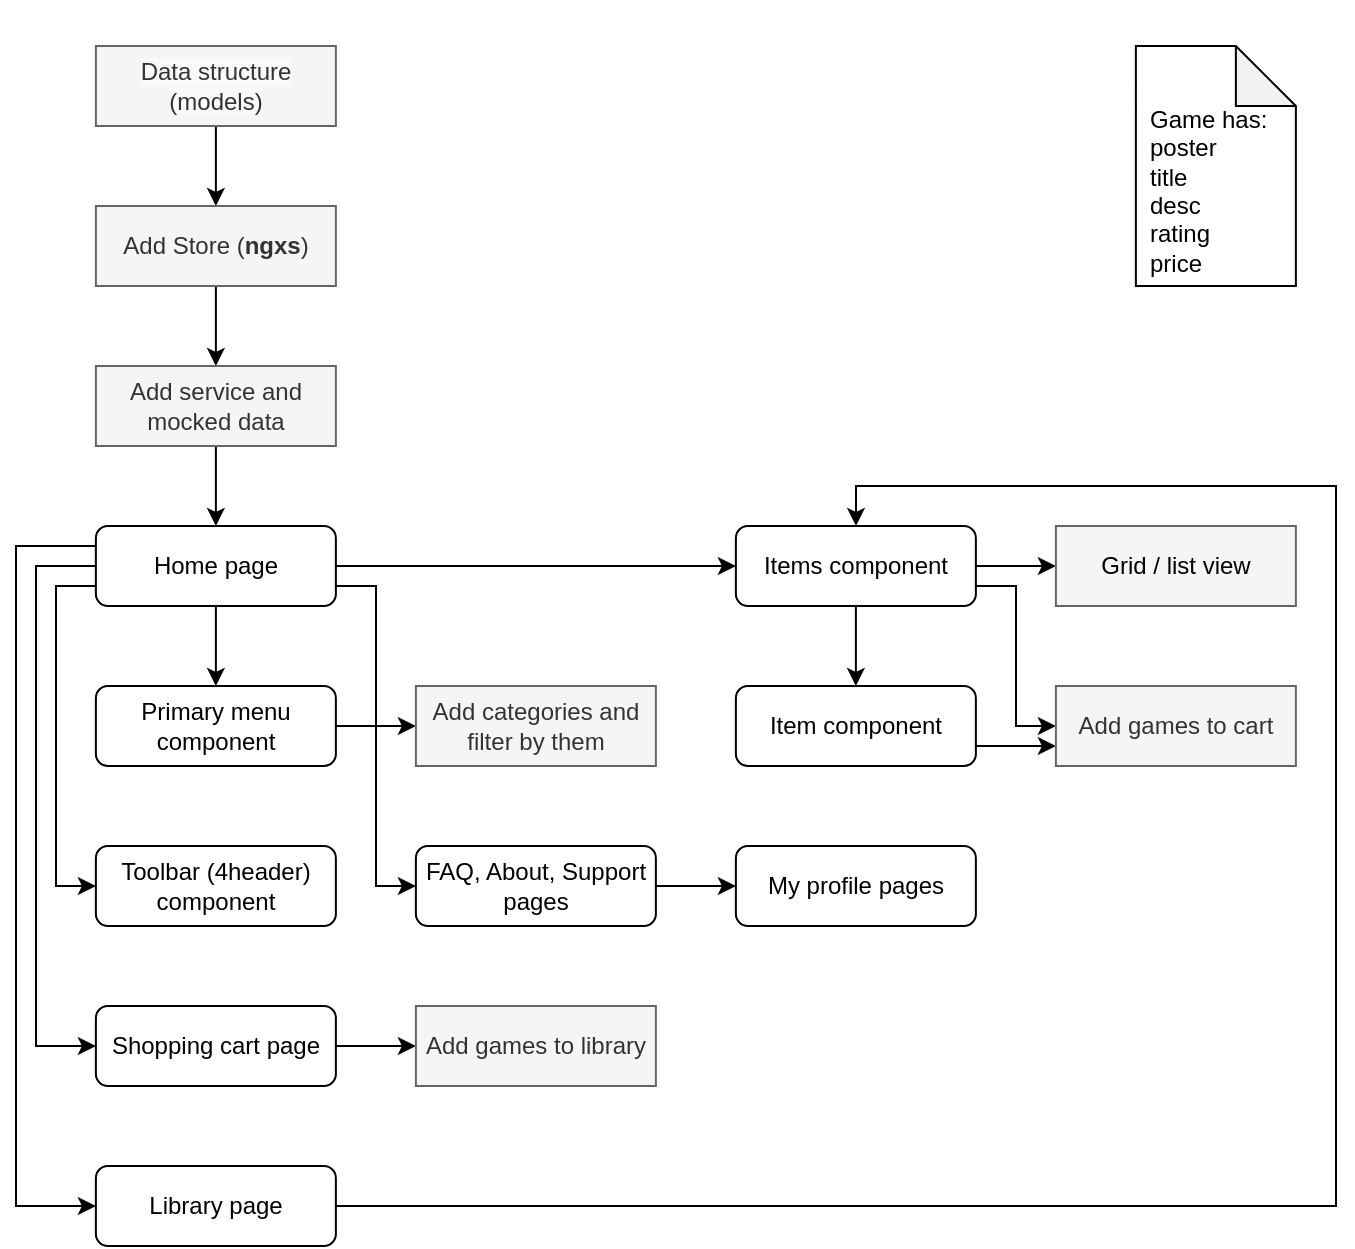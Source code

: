 <mxfile version="16.0.3" type="github">
  <diagram id="oeBgFCAx1j57w_pPiWhV" name="Page-1">
    <mxGraphModel dx="1185" dy="635" grid="1" gridSize="10" guides="1" tooltips="1" connect="1" arrows="1" fold="1" page="1" pageScale="1" pageWidth="827" pageHeight="1169" math="0" shadow="0">
      <root>
        <mxCell id="0" />
        <mxCell id="1" parent="0" />
        <mxCell id="3HgPZJwxV_7tqWp-2kIc-13" style="edgeStyle=orthogonalEdgeStyle;rounded=0;orthogonalLoop=1;jettySize=auto;html=1;" edge="1" parent="1" source="jlrF30F-jae_WB2uz2bT-1" target="3HgPZJwxV_7tqWp-2kIc-11">
          <mxGeometry relative="1" as="geometry" />
        </mxCell>
        <mxCell id="3HgPZJwxV_7tqWp-2kIc-28" value="" style="edgeStyle=orthogonalEdgeStyle;rounded=0;orthogonalLoop=1;jettySize=auto;html=1;" edge="1" parent="1" source="3HgPZJwxV_7tqWp-2kIc-3" target="3HgPZJwxV_7tqWp-2kIc-2">
          <mxGeometry relative="1" as="geometry">
            <Array as="points">
              <mxPoint x="60" y="310" />
              <mxPoint x="60" y="460" />
            </Array>
          </mxGeometry>
        </mxCell>
        <mxCell id="jlrF30F-jae_WB2uz2bT-1" value="Primary menu component" style="rounded=1;whiteSpace=wrap;html=1;" parent="1" vertex="1">
          <mxGeometry x="79.94" y="360" width="120" height="40" as="geometry" />
        </mxCell>
        <mxCell id="3HgPZJwxV_7tqWp-2kIc-19" style="edgeStyle=orthogonalEdgeStyle;rounded=0;orthogonalLoop=1;jettySize=auto;html=1;entryX=0;entryY=0.5;entryDx=0;entryDy=0;exitX=1;exitY=0.5;exitDx=0;exitDy=0;" edge="1" parent="1" source="3HgPZJwxV_7tqWp-2kIc-3" target="3HgPZJwxV_7tqWp-2kIc-18">
          <mxGeometry relative="1" as="geometry" />
        </mxCell>
        <mxCell id="3HgPZJwxV_7tqWp-2kIc-2" value="Toolbar (4header)&lt;br&gt;component" style="rounded=1;whiteSpace=wrap;html=1;" vertex="1" parent="1">
          <mxGeometry x="79.94" y="440" width="120" height="40" as="geometry" />
        </mxCell>
        <mxCell id="3HgPZJwxV_7tqWp-2kIc-12" style="edgeStyle=orthogonalEdgeStyle;rounded=0;orthogonalLoop=1;jettySize=auto;html=1;" edge="1" parent="1" source="3HgPZJwxV_7tqWp-2kIc-3" target="jlrF30F-jae_WB2uz2bT-1">
          <mxGeometry relative="1" as="geometry" />
        </mxCell>
        <mxCell id="3HgPZJwxV_7tqWp-2kIc-29" style="edgeStyle=orthogonalEdgeStyle;rounded=0;orthogonalLoop=1;jettySize=auto;html=1;" edge="1" parent="1" source="3HgPZJwxV_7tqWp-2kIc-3" target="3HgPZJwxV_7tqWp-2kIc-26">
          <mxGeometry relative="1" as="geometry">
            <Array as="points">
              <mxPoint x="50" y="300" />
              <mxPoint x="50" y="540" />
            </Array>
          </mxGeometry>
        </mxCell>
        <mxCell id="3HgPZJwxV_7tqWp-2kIc-31" style="edgeStyle=orthogonalEdgeStyle;rounded=0;orthogonalLoop=1;jettySize=auto;html=1;" edge="1" parent="1" source="3HgPZJwxV_7tqWp-2kIc-3" target="3HgPZJwxV_7tqWp-2kIc-30">
          <mxGeometry relative="1" as="geometry">
            <Array as="points">
              <mxPoint x="40" y="290" />
              <mxPoint x="40" y="620" />
            </Array>
          </mxGeometry>
        </mxCell>
        <mxCell id="3HgPZJwxV_7tqWp-2kIc-33" style="edgeStyle=orthogonalEdgeStyle;rounded=0;orthogonalLoop=1;jettySize=auto;html=1;" edge="1" parent="1" source="3HgPZJwxV_7tqWp-2kIc-18" target="3HgPZJwxV_7tqWp-2kIc-32">
          <mxGeometry relative="1" as="geometry">
            <Array as="points">
              <mxPoint x="540" y="310" />
              <mxPoint x="540" y="380" />
            </Array>
          </mxGeometry>
        </mxCell>
        <mxCell id="3HgPZJwxV_7tqWp-2kIc-40" style="edgeStyle=orthogonalEdgeStyle;rounded=0;orthogonalLoop=1;jettySize=auto;html=1;" edge="1" parent="1" source="3HgPZJwxV_7tqWp-2kIc-3" target="3HgPZJwxV_7tqWp-2kIc-15">
          <mxGeometry relative="1" as="geometry">
            <Array as="points">
              <mxPoint x="220" y="310" />
              <mxPoint x="220" y="460" />
            </Array>
          </mxGeometry>
        </mxCell>
        <mxCell id="3HgPZJwxV_7tqWp-2kIc-3" value="Home page" style="rounded=1;whiteSpace=wrap;html=1;" vertex="1" parent="1">
          <mxGeometry x="79.94" y="280" width="120" height="40" as="geometry" />
        </mxCell>
        <mxCell id="3HgPZJwxV_7tqWp-2kIc-7" style="edgeStyle=orthogonalEdgeStyle;rounded=0;orthogonalLoop=1;jettySize=auto;html=1;entryX=0.5;entryY=0;entryDx=0;entryDy=0;" edge="1" parent="1" source="3HgPZJwxV_7tqWp-2kIc-4" target="3HgPZJwxV_7tqWp-2kIc-5">
          <mxGeometry relative="1" as="geometry" />
        </mxCell>
        <mxCell id="3HgPZJwxV_7tqWp-2kIc-4" value="&#xa;&#xa;&lt;span style=&quot;color: rgb(51, 51, 51); font-family: helvetica; font-size: 12px; font-style: normal; font-weight: 400; letter-spacing: normal; text-align: center; text-indent: 0px; text-transform: none; word-spacing: 0px; background-color: rgb(248, 249, 250); display: inline; float: none;&quot;&gt;Data structure (models)&lt;/span&gt;&#xa;&#xa;" style="rounded=0;whiteSpace=wrap;html=1;fillColor=#f5f5f5;fontColor=#333333;strokeColor=#666666;" vertex="1" parent="1">
          <mxGeometry x="79.94" y="40" width="120" height="40" as="geometry" />
        </mxCell>
        <mxCell id="3HgPZJwxV_7tqWp-2kIc-8" style="edgeStyle=orthogonalEdgeStyle;rounded=0;orthogonalLoop=1;jettySize=auto;html=1;entryX=0.5;entryY=0;entryDx=0;entryDy=0;" edge="1" parent="1" source="3HgPZJwxV_7tqWp-2kIc-5" target="3HgPZJwxV_7tqWp-2kIc-6">
          <mxGeometry relative="1" as="geometry" />
        </mxCell>
        <mxCell id="3HgPZJwxV_7tqWp-2kIc-5" value="Add Store (&lt;b&gt;ngxs&lt;/b&gt;)" style="rounded=0;whiteSpace=wrap;html=1;fillColor=#f5f5f5;fontColor=#333333;strokeColor=#666666;" vertex="1" parent="1">
          <mxGeometry x="79.94" y="120" width="120" height="40" as="geometry" />
        </mxCell>
        <mxCell id="3HgPZJwxV_7tqWp-2kIc-9" style="edgeStyle=orthogonalEdgeStyle;rounded=0;orthogonalLoop=1;jettySize=auto;html=1;entryX=0.5;entryY=0;entryDx=0;entryDy=0;" edge="1" parent="1" source="3HgPZJwxV_7tqWp-2kIc-6" target="3HgPZJwxV_7tqWp-2kIc-3">
          <mxGeometry relative="1" as="geometry" />
        </mxCell>
        <mxCell id="3HgPZJwxV_7tqWp-2kIc-6" value="Add service and mocked data" style="rounded=0;whiteSpace=wrap;html=1;fillColor=#f5f5f5;fontColor=#333333;strokeColor=#666666;" vertex="1" parent="1">
          <mxGeometry x="79.94" y="200" width="120" height="40" as="geometry" />
        </mxCell>
        <mxCell id="3HgPZJwxV_7tqWp-2kIc-11" value="Add categories and filter by them" style="rounded=0;whiteSpace=wrap;html=1;fillColor=#f5f5f5;fontColor=#333333;strokeColor=#666666;" vertex="1" parent="1">
          <mxGeometry x="239.94" y="360" width="120" height="40" as="geometry" />
        </mxCell>
        <mxCell id="3HgPZJwxV_7tqWp-2kIc-22" style="edgeStyle=orthogonalEdgeStyle;rounded=0;orthogonalLoop=1;jettySize=auto;html=1;" edge="1" parent="1" source="3HgPZJwxV_7tqWp-2kIc-15" target="3HgPZJwxV_7tqWp-2kIc-21">
          <mxGeometry relative="1" as="geometry" />
        </mxCell>
        <mxCell id="3HgPZJwxV_7tqWp-2kIc-15" value="FAQ, About, Support pages" style="rounded=1;whiteSpace=wrap;html=1;" vertex="1" parent="1">
          <mxGeometry x="239.94" y="440" width="120" height="40" as="geometry" />
        </mxCell>
        <mxCell id="3HgPZJwxV_7tqWp-2kIc-20" style="edgeStyle=orthogonalEdgeStyle;rounded=0;orthogonalLoop=1;jettySize=auto;html=1;" edge="1" parent="1" source="3HgPZJwxV_7tqWp-2kIc-18">
          <mxGeometry relative="1" as="geometry">
            <mxPoint x="559.94" y="300" as="targetPoint" />
          </mxGeometry>
        </mxCell>
        <mxCell id="3HgPZJwxV_7tqWp-2kIc-25" style="edgeStyle=orthogonalEdgeStyle;rounded=0;orthogonalLoop=1;jettySize=auto;html=1;entryX=0.5;entryY=0;entryDx=0;entryDy=0;" edge="1" parent="1" source="3HgPZJwxV_7tqWp-2kIc-18" target="3HgPZJwxV_7tqWp-2kIc-24">
          <mxGeometry relative="1" as="geometry" />
        </mxCell>
        <mxCell id="3HgPZJwxV_7tqWp-2kIc-18" value="Items component" style="rounded=1;whiteSpace=wrap;html=1;" vertex="1" parent="1">
          <mxGeometry x="399.94" y="280" width="120" height="40" as="geometry" />
        </mxCell>
        <mxCell id="3HgPZJwxV_7tqWp-2kIc-21" value="My profile pages" style="rounded=1;whiteSpace=wrap;html=1;" vertex="1" parent="1">
          <mxGeometry x="399.94" y="440" width="120" height="40" as="geometry" />
        </mxCell>
        <mxCell id="3HgPZJwxV_7tqWp-2kIc-23" value="&lt;br&gt;&lt;br&gt;Game has:&lt;br&gt;poster&lt;br&gt;title&lt;br&gt;desc&lt;br&gt;rating&lt;br&gt;price" style="shape=note;whiteSpace=wrap;html=1;backgroundOutline=1;darkOpacity=0.05;align=left;spacingLeft=5;spacingBottom=5;" vertex="1" parent="1">
          <mxGeometry x="599.94" y="40" width="80" height="120" as="geometry" />
        </mxCell>
        <mxCell id="3HgPZJwxV_7tqWp-2kIc-36" style="edgeStyle=orthogonalEdgeStyle;rounded=0;orthogonalLoop=1;jettySize=auto;html=1;" edge="1" parent="1" source="3HgPZJwxV_7tqWp-2kIc-24" target="3HgPZJwxV_7tqWp-2kIc-32">
          <mxGeometry relative="1" as="geometry">
            <Array as="points">
              <mxPoint x="540" y="390" />
              <mxPoint x="540" y="390" />
            </Array>
          </mxGeometry>
        </mxCell>
        <mxCell id="3HgPZJwxV_7tqWp-2kIc-24" value="Item component" style="rounded=1;whiteSpace=wrap;html=1;" vertex="1" parent="1">
          <mxGeometry x="399.94" y="360" width="120" height="40" as="geometry" />
        </mxCell>
        <mxCell id="3HgPZJwxV_7tqWp-2kIc-37" style="edgeStyle=orthogonalEdgeStyle;rounded=0;orthogonalLoop=1;jettySize=auto;html=1;" edge="1" parent="1" source="3HgPZJwxV_7tqWp-2kIc-26" target="3HgPZJwxV_7tqWp-2kIc-34">
          <mxGeometry relative="1" as="geometry" />
        </mxCell>
        <mxCell id="3HgPZJwxV_7tqWp-2kIc-26" value="Shopping cart page" style="rounded=1;whiteSpace=wrap;html=1;" vertex="1" parent="1">
          <mxGeometry x="79.94" y="520" width="120" height="40" as="geometry" />
        </mxCell>
        <mxCell id="3HgPZJwxV_7tqWp-2kIc-38" style="edgeStyle=orthogonalEdgeStyle;rounded=0;orthogonalLoop=1;jettySize=auto;html=1;" edge="1" parent="1" source="3HgPZJwxV_7tqWp-2kIc-30" target="3HgPZJwxV_7tqWp-2kIc-18">
          <mxGeometry relative="1" as="geometry">
            <Array as="points">
              <mxPoint x="700" y="620" />
              <mxPoint x="700" y="260" />
              <mxPoint x="460" y="260" />
            </Array>
          </mxGeometry>
        </mxCell>
        <mxCell id="3HgPZJwxV_7tqWp-2kIc-30" value="Library page" style="rounded=1;whiteSpace=wrap;html=1;" vertex="1" parent="1">
          <mxGeometry x="79.94" y="600" width="120" height="40" as="geometry" />
        </mxCell>
        <mxCell id="3HgPZJwxV_7tqWp-2kIc-32" value="Add games to cart" style="rounded=0;whiteSpace=wrap;html=1;fillColor=#f5f5f5;fontColor=#333333;strokeColor=#666666;" vertex="1" parent="1">
          <mxGeometry x="559.94" y="360" width="120" height="40" as="geometry" />
        </mxCell>
        <mxCell id="3HgPZJwxV_7tqWp-2kIc-34" value="Add games to library" style="rounded=0;whiteSpace=wrap;html=1;fillColor=#f5f5f5;fontColor=#333333;strokeColor=#666666;" vertex="1" parent="1">
          <mxGeometry x="239.94" y="520" width="120" height="40" as="geometry" />
        </mxCell>
        <mxCell id="3HgPZJwxV_7tqWp-2kIc-35" value="&lt;span style=&quot;color: rgb(0 , 0 , 0)&quot;&gt;Grid / list view&lt;/span&gt;" style="rounded=0;whiteSpace=wrap;html=1;fillColor=#f5f5f5;fontColor=#333333;strokeColor=#666666;" vertex="1" parent="1">
          <mxGeometry x="559.94" y="280" width="120" height="40" as="geometry" />
        </mxCell>
      </root>
    </mxGraphModel>
  </diagram>
</mxfile>
